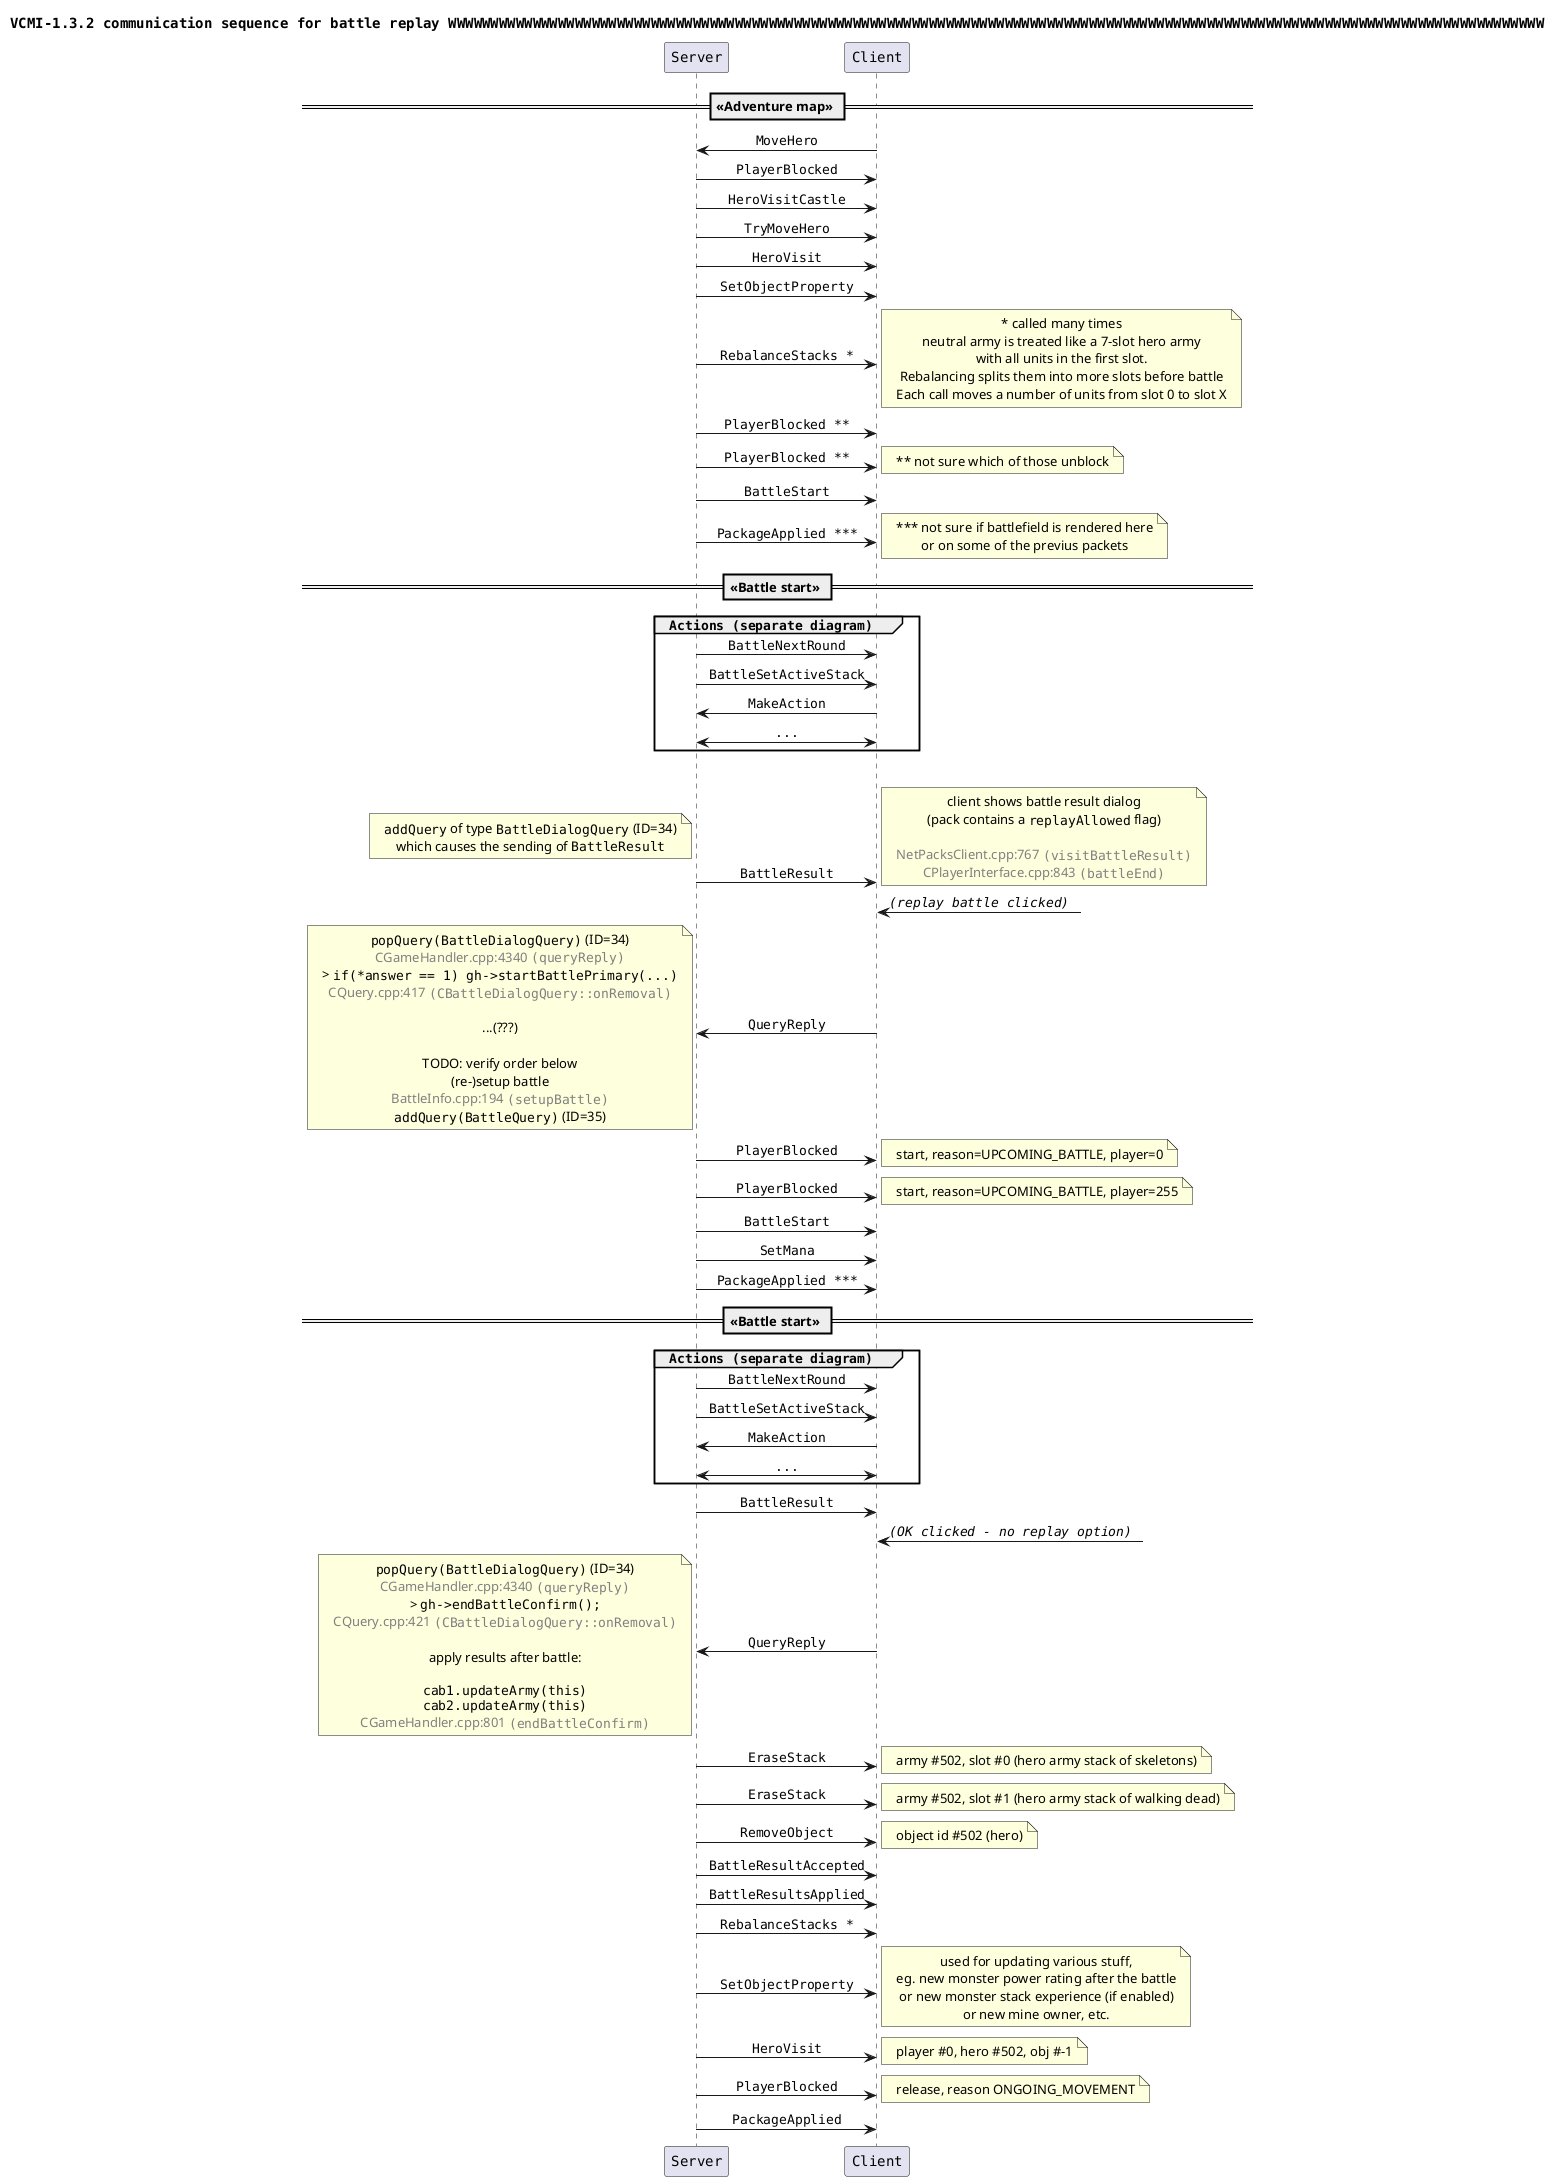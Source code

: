 
@startuml "vcmi-1.32-communication-sequence-battle-replay"

title "VCMI-1.3.2 communication sequence for battle replay WWWWWWWWWWWWWWWWWWWWWWWWWWWWWWWWWWWWWWWWWWWWWWWWWWWWWWWWWWWWWWWWWWWWWWWWWWWWWWWWWWWWWWWWWWWWWWWWWWWWWWWWWWWWWWWWWWWWWWWWWWWWWWWWWW"

skinparam DefaultTextAlignment center
skinparam DefaultFontName monospaced
skinparam SequenceDividerFontName SansSerif
skinparam NoteFontName SansSerif

!function $src($loc, $fun)
!return "<font color=gray>"+$loc+" "+"<font:monospaced>("+$fun+")</font>"
!endfunction


participant Server as server
participant Client as client

== << Adventure map >> ==

client -> server: MoveHero
server -> client: PlayerBlocked
server -> client: HeroVisitCastle
server -> client: TryMoveHero
server -> client: HeroVisit
server -> client: SetObjectProperty
server -> client: RebalanceStacks *

note right
~* called many times
neutral army is treated like a 7-slot hero army
with all units in the first slot.
Rebalancing splits them into more slots before battle
Each call moves a number of units from slot 0 to slot X
end note

server -> client: PlayerBlocked **
server -> client: PlayerBlocked **
note right: ~** not sure which of those unblock
server -> client: BattleStart
server -> client: PackageApplied ***
note right
~*** not sure if battlefield is rendered here
or on some of the previus packets
end note

== << Battle start >> ==

group Actions (separate diagram)
  server -> client: BattleNextRound
  server -> client: BattleSetActiveStack
  client -> server: MakeAction
  server <-> client: ...
end
|||
server -> client: BattleResult
note left
""addQuery"" of type ""BattleDialogQuery"" (ID=34)
which causes the sending of ""BattleResult""
end note
note right
client shows battle result dialog
(pack contains a ""replayAllowed"" flag)

$src("NetPacksClient.cpp:767", "visitBattleResult")
$src("CPlayerInterface.cpp:843", "battleEnd")
end note

client <-? : //(replay battle clicked)//
client -> server : QueryReply
note left
""popQuery(BattleDialogQuery)"" (ID=34)
$src("CGameHandler.cpp:4340", "queryReply")
> ""if(*answer == 1) gh->startBattlePrimary(...)""
$src("CQuery.cpp:417", "CBattleDialogQuery::onRemoval")

...(???)

TODO: verify order below
(re-)setup battle
$src("BattleInfo.cpp:194", "setupBattle")
""addQuery(BattleQuery)"" (ID=35)
end note

server -> client : PlayerBlocked
note right: start, reason=UPCOMING_BATTLE, player=0
server -> client : PlayerBlocked
note right: start, reason=UPCOMING_BATTLE, player=255
server -> client : BattleStart

server -> client : SetMana
server -> client : PackageApplied ***

== << Battle start >> ==

group Actions (separate diagram)
  server -> client: BattleNextRound
  server -> client: BattleSetActiveStack
  client -> server: MakeAction
  server <-> client: ...
end

server -> client: BattleResult
client <-? : //(OK clicked - no replay option)//
client -> server : QueryReply
note left
""popQuery(BattleDialogQuery)"" (ID=34)
$src("CGameHandler.cpp:4340", "queryReply")
> ""gh->endBattleConfirm();""
$src("CQuery.cpp:421", "CBattleDialogQuery::onRemoval")

apply results after battle:

""cab1.updateArmy(this)""
""cab2.updateArmy(this)""
$src("CGameHandler.cpp:801", "endBattleConfirm")
end note

server -> client : EraseStack
note right: army #502, slot #0 (hero army stack of skeletons)
server -> client : EraseStack
note right: army #502, slot #1 (hero army stack of walking dead)
server -> client : RemoveObject
note right: object id #502 (hero)
server -> client : BattleResultAccepted
server -> client : BattleResultsApplied
server -> client : RebalanceStacks *
server -> client : SetObjectProperty

note right
used for updating various stuff,
eg. new monster power rating after the battle
or new monster stack experience (if enabled)
or new mine owner, etc.
end note

server -> client : HeroVisit
note right: player #0, hero #502, obj #-1
server -> client : PlayerBlocked
note right: release, reason ONGOING_MOVEMENT
server -> client : PackageApplied

@enduml
